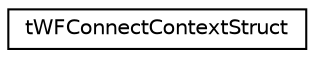 digraph "Graphical Class Hierarchy"
{
  edge [fontname="Helvetica",fontsize="10",labelfontname="Helvetica",labelfontsize="10"];
  node [fontname="Helvetica",fontsize="10",shape=record];
  rankdir="LR";
  Node1 [label="tWFConnectContextStruct",height=0.2,width=0.4,color="black", fillcolor="white", style="filled",URL="$structt_w_f_connect_context_struct.html"];
}
